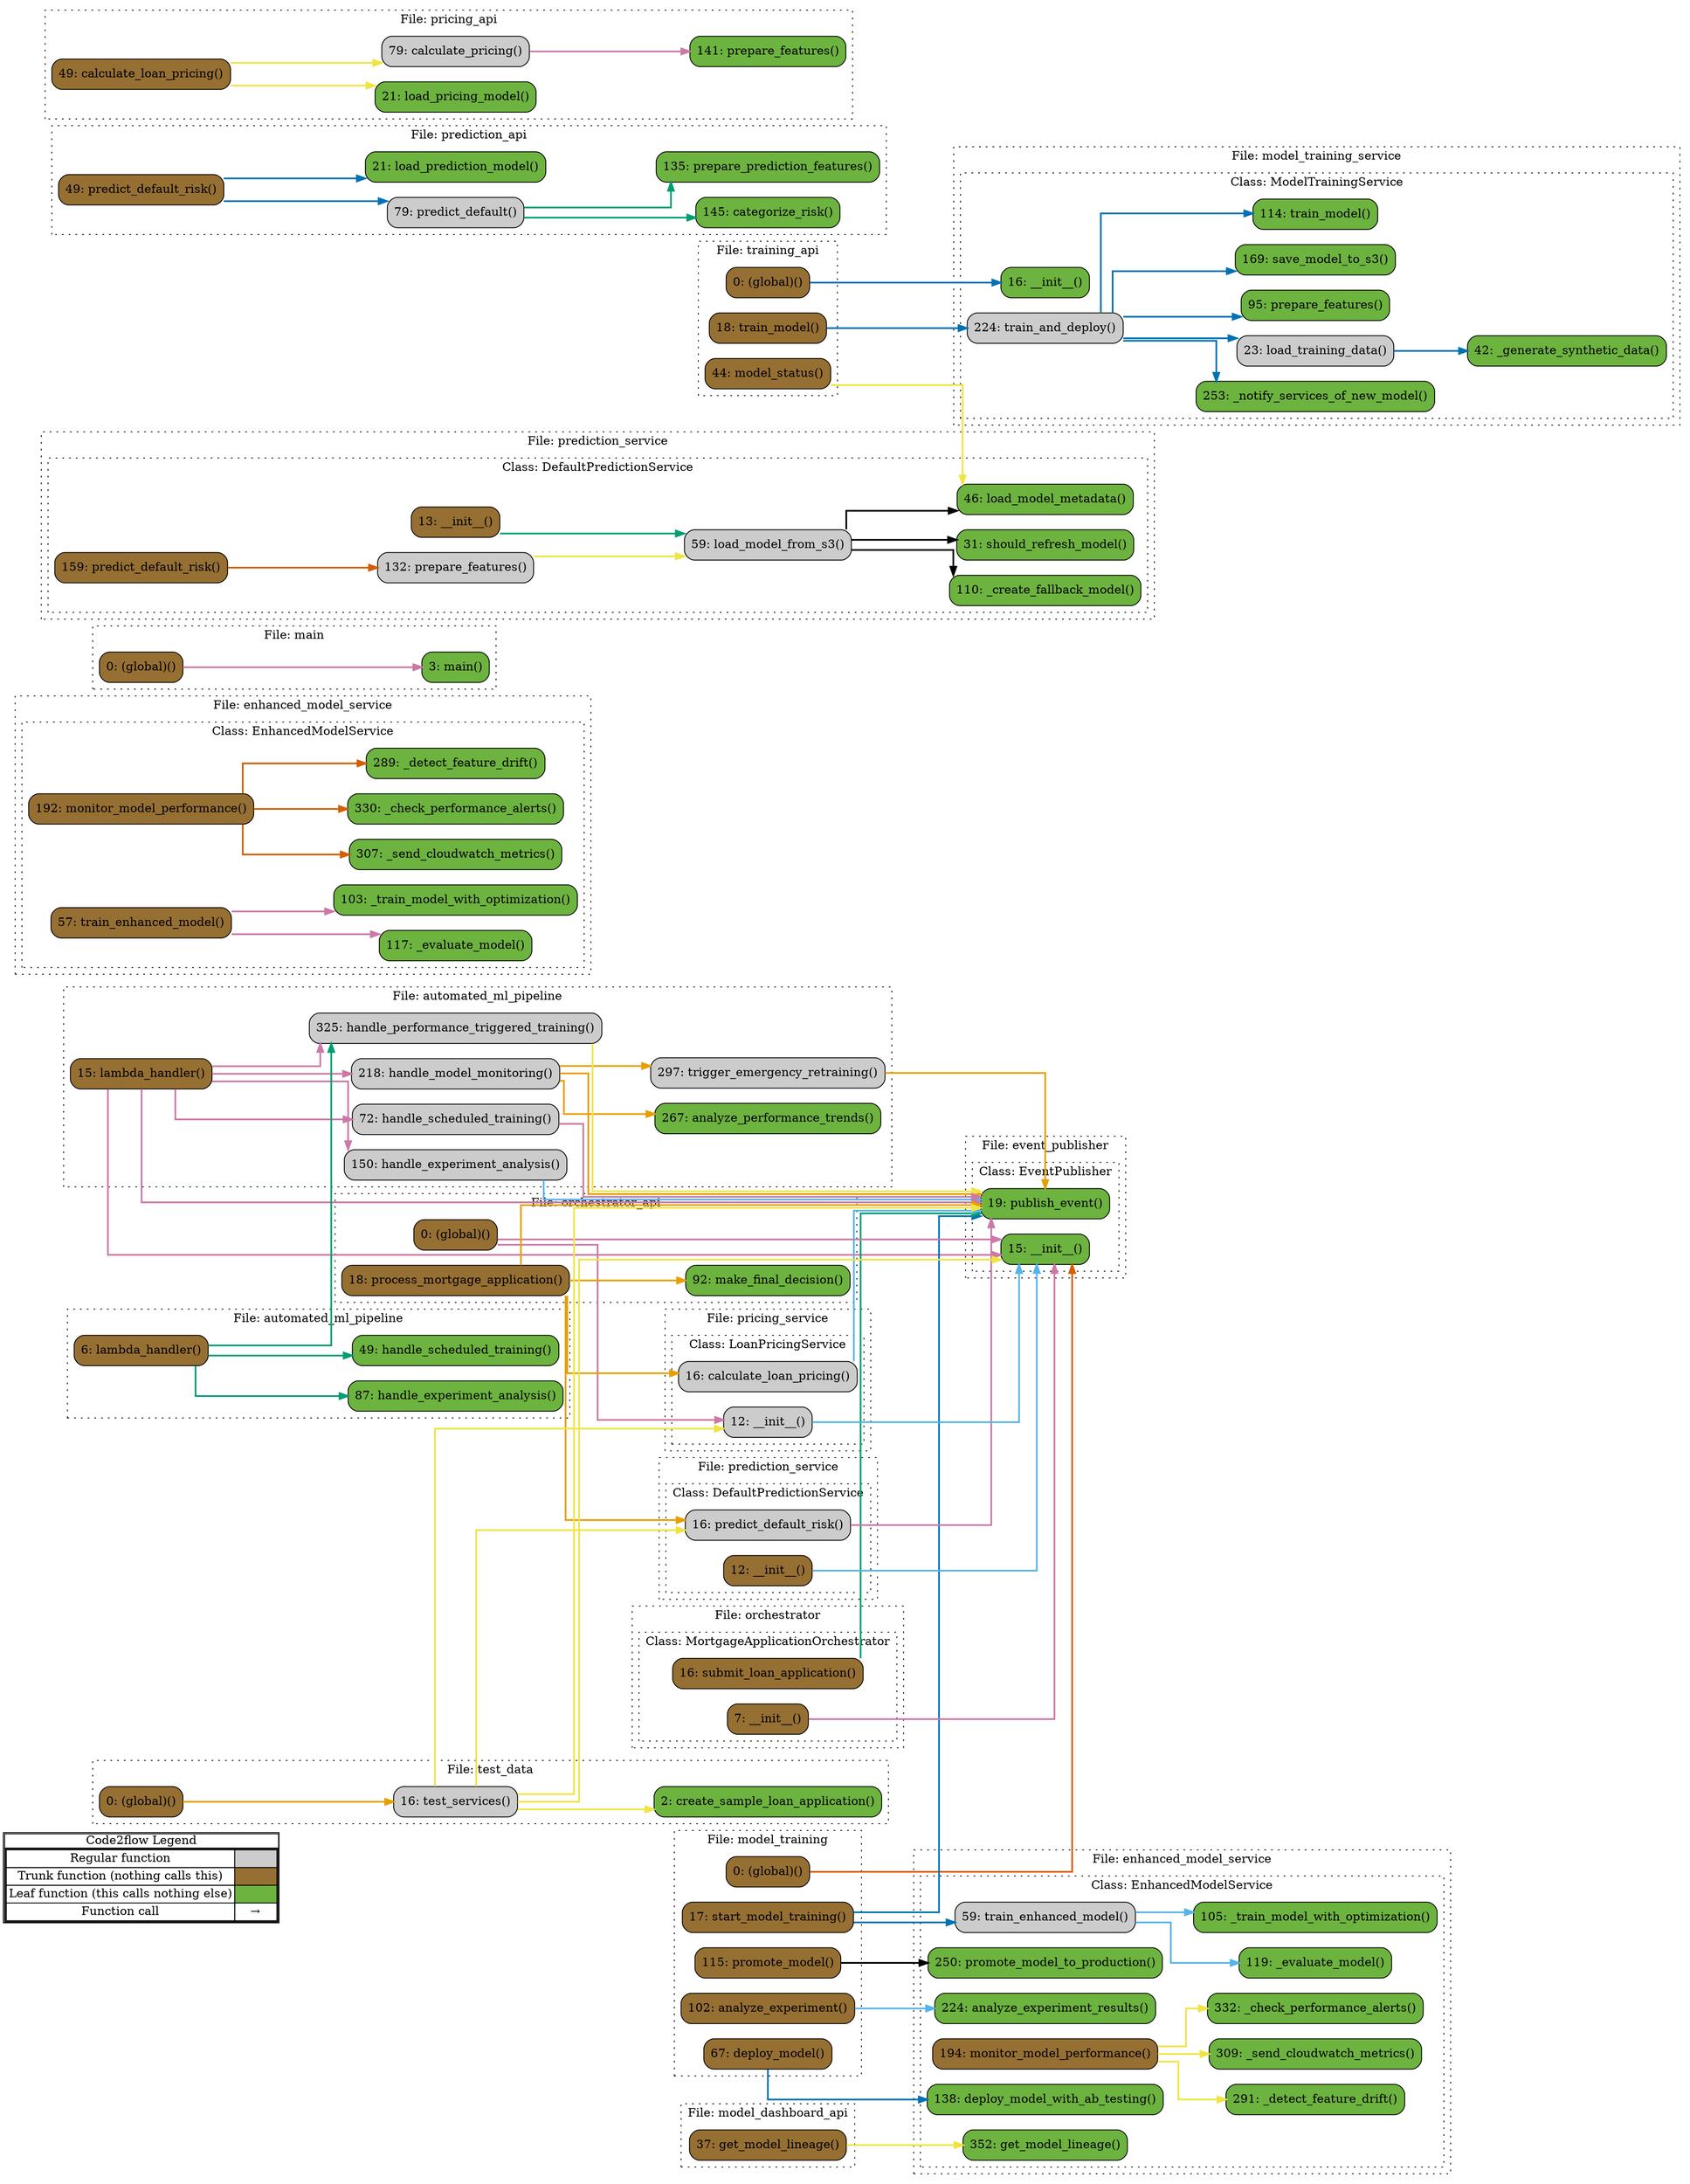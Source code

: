 digraph G {
concentrate=true;
splines="ortho";
rankdir="LR";
subgraph legend{
    rank = min;
    label = "legend";
    Legend [shape=none, margin=0, label = <
        <table cellspacing="0" cellpadding="0" border="1"><tr><td>Code2flow Legend</td></tr><tr><td>
        <table cellspacing="0">
        <tr><td>Regular function</td><td width="50px" bgcolor='#cccccc'></td></tr>
        <tr><td>Trunk function (nothing calls this)</td><td bgcolor='#966F33'></td></tr>
        <tr><td>Leaf function (this calls nothing else)</td><td bgcolor='#6db33f'></td></tr>
        <tr><td>Function call</td><td><font color='black'>&#8594;</font></td></tr>
        </table></td></tr></table>
        >];
}node_15fd0285 [label="267: analyze_performance_trends()" name="automated_ml_pipeline::analyze_performance_trends" shape="rect" style="rounded,filled" fillcolor="#6db33f" ];
node_229a0c12 [label="150: handle_experiment_analysis()" name="automated_ml_pipeline::handle_experiment_analysis" shape="rect" style="rounded,filled" fillcolor="#cccccc" ];
node_02d33e48 [label="87: handle_experiment_analysis()" name="automated_ml_pipeline::handle_experiment_analysis" shape="rect" style="rounded,filled" fillcolor="#6db33f" ];
node_d2ddc391 [label="218: handle_model_monitoring()" name="automated_ml_pipeline::handle_model_monitoring" shape="rect" style="rounded,filled" fillcolor="#cccccc" ];
node_32ed6b04 [label="325: handle_performance_triggered_training()" name="automated_ml_pipeline::handle_performance_triggered_training" shape="rect" style="rounded,filled" fillcolor="#cccccc" ];
node_e60cbf57 [label="72: handle_scheduled_training()" name="automated_ml_pipeline::handle_scheduled_training" shape="rect" style="rounded,filled" fillcolor="#cccccc" ];
node_c2d3703b [label="49: handle_scheduled_training()" name="automated_ml_pipeline::handle_scheduled_training" shape="rect" style="rounded,filled" fillcolor="#6db33f" ];
node_7e683de7 [label="15: lambda_handler()" name="automated_ml_pipeline::lambda_handler" shape="rect" style="rounded,filled" fillcolor="#966F33" ];
node_9fd385d3 [label="6: lambda_handler()" name="automated_ml_pipeline::lambda_handler" shape="rect" style="rounded,filled" fillcolor="#966F33" ];
node_c03195d1 [label="297: trigger_emergency_retraining()" name="automated_ml_pipeline::trigger_emergency_retraining" shape="rect" style="rounded,filled" fillcolor="#cccccc" ];
node_409bee49 [label="332: _check_performance_alerts()" name="enhanced_model_service::EnhancedModelService._check_performance_alerts" shape="rect" style="rounded,filled" fillcolor="#6db33f" ];
node_d1051c16 [label="330: _check_performance_alerts()" name="enhanced_model_service::EnhancedModelService._check_performance_alerts" shape="rect" style="rounded,filled" fillcolor="#6db33f" ];
node_b05541c2 [label="291: _detect_feature_drift()" name="enhanced_model_service::EnhancedModelService._detect_feature_drift" shape="rect" style="rounded,filled" fillcolor="#6db33f" ];
node_8106cd8e [label="289: _detect_feature_drift()" name="enhanced_model_service::EnhancedModelService._detect_feature_drift" shape="rect" style="rounded,filled" fillcolor="#6db33f" ];
node_08ca6cb6 [label="119: _evaluate_model()" name="enhanced_model_service::EnhancedModelService._evaluate_model" shape="rect" style="rounded,filled" fillcolor="#6db33f" ];
node_615da1f6 [label="117: _evaluate_model()" name="enhanced_model_service::EnhancedModelService._evaluate_model" shape="rect" style="rounded,filled" fillcolor="#6db33f" ];
node_f73b38a3 [label="309: _send_cloudwatch_metrics()" name="enhanced_model_service::EnhancedModelService._send_cloudwatch_metrics" shape="rect" style="rounded,filled" fillcolor="#6db33f" ];
node_1570a313 [label="307: _send_cloudwatch_metrics()" name="enhanced_model_service::EnhancedModelService._send_cloudwatch_metrics" shape="rect" style="rounded,filled" fillcolor="#6db33f" ];
node_10632623 [label="105: _train_model_with_optimization()" name="enhanced_model_service::EnhancedModelService._train_model_with_optimization" shape="rect" style="rounded,filled" fillcolor="#6db33f" ];
node_646cac22 [label="103: _train_model_with_optimization()" name="enhanced_model_service::EnhancedModelService._train_model_with_optimization" shape="rect" style="rounded,filled" fillcolor="#6db33f" ];
node_9facb726 [label="224: analyze_experiment_results()" name="enhanced_model_service::EnhancedModelService.analyze_experiment_results" shape="rect" style="rounded,filled" fillcolor="#6db33f" ];
node_b2958db1 [label="138: deploy_model_with_ab_testing()" name="enhanced_model_service::EnhancedModelService.deploy_model_with_ab_testing" shape="rect" style="rounded,filled" fillcolor="#6db33f" ];
node_03c294d0 [label="352: get_model_lineage()" name="enhanced_model_service::EnhancedModelService.get_model_lineage" shape="rect" style="rounded,filled" fillcolor="#6db33f" ];
node_50b83fbe [label="192: monitor_model_performance()" name="enhanced_model_service::EnhancedModelService.monitor_model_performance" shape="rect" style="rounded,filled" fillcolor="#966F33" ];
node_9fac2c0c [label="194: monitor_model_performance()" name="enhanced_model_service::EnhancedModelService.monitor_model_performance" shape="rect" style="rounded,filled" fillcolor="#966F33" ];
node_6959f774 [label="250: promote_model_to_production()" name="enhanced_model_service::EnhancedModelService.promote_model_to_production" shape="rect" style="rounded,filled" fillcolor="#6db33f" ];
node_5fe36577 [label="57: train_enhanced_model()" name="enhanced_model_service::EnhancedModelService.train_enhanced_model" shape="rect" style="rounded,filled" fillcolor="#966F33" ];
node_4f56d6ea [label="59: train_enhanced_model()" name="enhanced_model_service::EnhancedModelService.train_enhanced_model" shape="rect" style="rounded,filled" fillcolor="#cccccc" ];
node_50e1fbb5 [label="15: __init__()" name="event_publisher::EventPublisher.__init__" shape="rect" style="rounded,filled" fillcolor="#6db33f" ];
node_7ac2f4ed [label="19: publish_event()" name="event_publisher::EventPublisher.publish_event" shape="rect" style="rounded,filled" fillcolor="#6db33f" ];
node_2f29fadf [label="0: (global)()" name="main::(global)" shape="rect" style="rounded,filled" fillcolor="#966F33" ];
node_91485cb8 [label="3: main()" name="main::main" shape="rect" style="rounded,filled" fillcolor="#6db33f" ];
node_17a9f424 [label="37: get_model_lineage()" name="model_dashboard_api::get_model_lineage" shape="rect" style="rounded,filled" fillcolor="#966F33" ];
node_91cde22e [label="0: (global)()" name="model_training::(global)" shape="rect" style="rounded,filled" fillcolor="#966F33" ];
node_5076c74a [label="102: analyze_experiment()" name="model_training::analyze_experiment" shape="rect" style="rounded,filled" fillcolor="#966F33" ];
node_1c7b8785 [label="67: deploy_model()" name="model_training::deploy_model" shape="rect" style="rounded,filled" fillcolor="#966F33" ];
node_7bf49798 [label="115: promote_model()" name="model_training::promote_model" shape="rect" style="rounded,filled" fillcolor="#966F33" ];
node_7cc68955 [label="17: start_model_training()" name="model_training::start_model_training" shape="rect" style="rounded,filled" fillcolor="#966F33" ];
node_e9797be5 [label="16: __init__()" name="model_training_service::ModelTrainingService.__init__" shape="rect" style="rounded,filled" fillcolor="#6db33f" ];
node_b9d5efda [label="42: _generate_synthetic_data()" name="model_training_service::ModelTrainingService._generate_synthetic_data" shape="rect" style="rounded,filled" fillcolor="#6db33f" ];
node_554ad1ac [label="253: _notify_services_of_new_model()" name="model_training_service::ModelTrainingService._notify_services_of_new_model" shape="rect" style="rounded,filled" fillcolor="#6db33f" ];
node_a7a07d15 [label="23: load_training_data()" name="model_training_service::ModelTrainingService.load_training_data" shape="rect" style="rounded,filled" fillcolor="#cccccc" ];
node_19f77619 [label="95: prepare_features()" name="model_training_service::ModelTrainingService.prepare_features" shape="rect" style="rounded,filled" fillcolor="#6db33f" ];
node_44c44829 [label="169: save_model_to_s3()" name="model_training_service::ModelTrainingService.save_model_to_s3" shape="rect" style="rounded,filled" fillcolor="#6db33f" ];
node_bcfc397d [label="224: train_and_deploy()" name="model_training_service::ModelTrainingService.train_and_deploy" shape="rect" style="rounded,filled" fillcolor="#cccccc" ];
node_f8af03fc [label="114: train_model()" name="model_training_service::ModelTrainingService.train_model" shape="rect" style="rounded,filled" fillcolor="#6db33f" ];
node_3af2275f [label="7: __init__()" name="orchestrator::MortgageApplicationOrchestrator.__init__" shape="rect" style="rounded,filled" fillcolor="#966F33" ];
node_ac5a4293 [label="16: submit_loan_application()" name="orchestrator::MortgageApplicationOrchestrator.submit_loan_application" shape="rect" style="rounded,filled" fillcolor="#966F33" ];
node_53ceabaf [label="0: (global)()" name="orchestrator_api::(global)" shape="rect" style="rounded,filled" fillcolor="#966F33" ];
node_27559119 [label="92: make_final_decision()" name="orchestrator_api::make_final_decision" shape="rect" style="rounded,filled" fillcolor="#6db33f" ];
node_0be17f09 [label="18: process_mortgage_application()" name="orchestrator_api::process_mortgage_application" shape="rect" style="rounded,filled" fillcolor="#966F33" ];
node_1a5a6285 [label="145: categorize_risk()" name="prediction_api::categorize_risk" shape="rect" style="rounded,filled" fillcolor="#6db33f" ];
node_89abbf4c [label="21: load_prediction_model()" name="prediction_api::load_prediction_model" shape="rect" style="rounded,filled" fillcolor="#6db33f" ];
node_c03874a3 [label="79: predict_default()" name="prediction_api::predict_default" shape="rect" style="rounded,filled" fillcolor="#cccccc" ];
node_1b049add [label="49: predict_default_risk()" name="prediction_api::predict_default_risk" shape="rect" style="rounded,filled" fillcolor="#966F33" ];
node_1fcfc3c0 [label="135: prepare_prediction_features()" name="prediction_api::prepare_prediction_features" shape="rect" style="rounded,filled" fillcolor="#6db33f" ];
node_5fb2b2db [label="13: __init__()" name="prediction_service::DefaultPredictionService.__init__" shape="rect" style="rounded,filled" fillcolor="#966F33" ];
node_be88331a [label="12: __init__()" name="prediction_service::DefaultPredictionService.__init__" shape="rect" style="rounded,filled" fillcolor="#966F33" ];
node_3550baed [label="110: _create_fallback_model()" name="prediction_service::DefaultPredictionService._create_fallback_model" shape="rect" style="rounded,filled" fillcolor="#6db33f" ];
node_bac74878 [label="59: load_model_from_s3()" name="prediction_service::DefaultPredictionService.load_model_from_s3" shape="rect" style="rounded,filled" fillcolor="#cccccc" ];
node_5ee18f51 [label="46: load_model_metadata()" name="prediction_service::DefaultPredictionService.load_model_metadata" shape="rect" style="rounded,filled" fillcolor="#6db33f" ];
node_0414898e [label="159: predict_default_risk()" name="prediction_service::DefaultPredictionService.predict_default_risk" shape="rect" style="rounded,filled" fillcolor="#966F33" ];
node_91eb842f [label="16: predict_default_risk()" name="prediction_service::DefaultPredictionService.predict_default_risk" shape="rect" style="rounded,filled" fillcolor="#cccccc" ];
node_98040b94 [label="132: prepare_features()" name="prediction_service::DefaultPredictionService.prepare_features" shape="rect" style="rounded,filled" fillcolor="#cccccc" ];
node_d80a8548 [label="31: should_refresh_model()" name="prediction_service::DefaultPredictionService.should_refresh_model" shape="rect" style="rounded,filled" fillcolor="#6db33f" ];
node_7b4656ac [label="49: calculate_loan_pricing()" name="pricing_api::calculate_loan_pricing" shape="rect" style="rounded,filled" fillcolor="#966F33" ];
node_77b78637 [label="79: calculate_pricing()" name="pricing_api::calculate_pricing" shape="rect" style="rounded,filled" fillcolor="#cccccc" ];
node_c9e6dc6f [label="21: load_pricing_model()" name="pricing_api::load_pricing_model" shape="rect" style="rounded,filled" fillcolor="#6db33f" ];
node_408bfc4e [label="141: prepare_features()" name="pricing_api::prepare_features" shape="rect" style="rounded,filled" fillcolor="#6db33f" ];
node_24f75462 [label="12: __init__()" name="pricing_service::LoanPricingService.__init__" shape="rect" style="rounded,filled" fillcolor="#cccccc" ];
node_bdd0a5ca [label="16: calculate_loan_pricing()" name="pricing_service::LoanPricingService.calculate_loan_pricing" shape="rect" style="rounded,filled" fillcolor="#cccccc" ];
node_4de71121 [label="0: (global)()" name="test_data::(global)" shape="rect" style="rounded,filled" fillcolor="#966F33" ];
node_5763b9d0 [label="2: create_sample_loan_application()" name="test_data::create_sample_loan_application" shape="rect" style="rounded,filled" fillcolor="#6db33f" ];
node_bf09c57c [label="16: test_services()" name="test_data::test_services" shape="rect" style="rounded,filled" fillcolor="#cccccc" ];
node_b859ef35 [label="0: (global)()" name="training_api::(global)" shape="rect" style="rounded,filled" fillcolor="#966F33" ];
node_798349fc [label="44: model_status()" name="training_api::model_status" shape="rect" style="rounded,filled" fillcolor="#966F33" ];
node_4c2b1f0d [label="18: train_model()" name="training_api::train_model" shape="rect" style="rounded,filled" fillcolor="#966F33" ];
node_229a0c12 -> node_7ac2f4ed [color="#56B4E9" penwidth="2"];
node_229a0c12 -> node_7ac2f4ed [color="#56B4E9" penwidth="2"];
node_d2ddc391 -> node_15fd0285 [color="#E69F00" penwidth="2"];
node_d2ddc391 -> node_c03195d1 [color="#E69F00" penwidth="2"];
node_d2ddc391 -> node_7ac2f4ed [color="#E69F00" penwidth="2"];
node_32ed6b04 -> node_7ac2f4ed [color="#F0E442" penwidth="2"];
node_e60cbf57 -> node_7ac2f4ed [color="#CC79A7" penwidth="2"];
node_e60cbf57 -> node_7ac2f4ed [color="#CC79A7" penwidth="2"];
node_7e683de7 -> node_229a0c12 [color="#CC79A7" penwidth="2"];
node_7e683de7 -> node_d2ddc391 [color="#CC79A7" penwidth="2"];
node_7e683de7 -> node_32ed6b04 [color="#CC79A7" penwidth="2"];
node_7e683de7 -> node_e60cbf57 [color="#CC79A7" penwidth="2"];
node_7e683de7 -> node_50e1fbb5 [color="#CC79A7" penwidth="2"];
node_7e683de7 -> node_7ac2f4ed [color="#CC79A7" penwidth="2"];
node_9fd385d3 -> node_02d33e48 [color="#009E73" penwidth="2"];
node_9fd385d3 -> node_32ed6b04 [color="#009E73" penwidth="2"];
node_9fd385d3 -> node_c2d3703b [color="#009E73" penwidth="2"];
node_c03195d1 -> node_7ac2f4ed [color="#E69F00" penwidth="2"];
node_50b83fbe -> node_d1051c16 [color="#D55E00" penwidth="2"];
node_50b83fbe -> node_8106cd8e [color="#D55E00" penwidth="2"];
node_50b83fbe -> node_1570a313 [color="#D55E00" penwidth="2"];
node_9fac2c0c -> node_409bee49 [color="#F0E442" penwidth="2"];
node_9fac2c0c -> node_b05541c2 [color="#F0E442" penwidth="2"];
node_9fac2c0c -> node_f73b38a3 [color="#F0E442" penwidth="2"];
node_5fe36577 -> node_615da1f6 [color="#CC79A7" penwidth="2"];
node_5fe36577 -> node_646cac22 [color="#CC79A7" penwidth="2"];
node_4f56d6ea -> node_08ca6cb6 [color="#56B4E9" penwidth="2"];
node_4f56d6ea -> node_10632623 [color="#56B4E9" penwidth="2"];
node_2f29fadf -> node_91485cb8 [color="#CC79A7" penwidth="2"];
node_17a9f424 -> node_03c294d0 [color="#F0E442" penwidth="2"];
node_91cde22e -> node_50e1fbb5 [color="#D55E00" penwidth="2"];
node_5076c74a -> node_9facb726 [color="#56B4E9" penwidth="2"];
node_1c7b8785 -> node_b2958db1 [color="#0072B2" penwidth="2"];
node_7bf49798 -> node_6959f774 [color="#000000" penwidth="2"];
node_7cc68955 -> node_4f56d6ea [color="#0072B2" penwidth="2"];
node_7cc68955 -> node_7ac2f4ed [color="#0072B2" penwidth="2"];
node_a7a07d15 -> node_b9d5efda [color="#0072B2" penwidth="2"];
node_bcfc397d -> node_554ad1ac [color="#0072B2" penwidth="2"];
node_bcfc397d -> node_a7a07d15 [color="#0072B2" penwidth="2"];
node_bcfc397d -> node_19f77619 [color="#0072B2" penwidth="2"];
node_bcfc397d -> node_44c44829 [color="#0072B2" penwidth="2"];
node_bcfc397d -> node_f8af03fc [color="#0072B2" penwidth="2"];
node_3af2275f -> node_50e1fbb5 [color="#CC79A7" penwidth="2"];
node_ac5a4293 -> node_7ac2f4ed [color="#009E73" penwidth="2"];
node_53ceabaf -> node_50e1fbb5 [color="#CC79A7" penwidth="2"];
node_53ceabaf -> node_24f75462 [color="#CC79A7" penwidth="2"];
node_0be17f09 -> node_7ac2f4ed [color="#E69F00" penwidth="2"];
node_0be17f09 -> node_27559119 [color="#E69F00" penwidth="2"];
node_0be17f09 -> node_91eb842f [color="#E69F00" penwidth="2"];
node_0be17f09 -> node_bdd0a5ca [color="#E69F00" penwidth="2"];
node_c03874a3 -> node_1a5a6285 [color="#009E73" penwidth="2"];
node_c03874a3 -> node_1a5a6285 [color="#009E73" penwidth="2"];
node_c03874a3 -> node_1fcfc3c0 [color="#009E73" penwidth="2"];
node_1b049add -> node_89abbf4c [color="#0072B2" penwidth="2"];
node_1b049add -> node_c03874a3 [color="#0072B2" penwidth="2"];
node_5fb2b2db -> node_bac74878 [color="#009E73" penwidth="2"];
node_be88331a -> node_50e1fbb5 [color="#56B4E9" penwidth="2"];
node_bac74878 -> node_3550baed [color="#000000" penwidth="2"];
node_bac74878 -> node_5ee18f51 [color="#000000" penwidth="2"];
node_bac74878 -> node_d80a8548 [color="#000000" penwidth="2"];
node_0414898e -> node_98040b94 [color="#D55E00" penwidth="2"];
node_91eb842f -> node_7ac2f4ed [color="#CC79A7" penwidth="2"];
node_98040b94 -> node_bac74878 [color="#F0E442" penwidth="2"];
node_7b4656ac -> node_77b78637 [color="#F0E442" penwidth="2"];
node_7b4656ac -> node_c9e6dc6f [color="#F0E442" penwidth="2"];
node_77b78637 -> node_408bfc4e [color="#CC79A7" penwidth="2"];
node_24f75462 -> node_50e1fbb5 [color="#56B4E9" penwidth="2"];
node_bdd0a5ca -> node_7ac2f4ed [color="#56B4E9" penwidth="2"];
node_4de71121 -> node_bf09c57c [color="#E69F00" penwidth="2"];
node_bf09c57c -> node_50e1fbb5 [color="#F0E442" penwidth="2"];
node_bf09c57c -> node_7ac2f4ed [color="#F0E442" penwidth="2"];
node_bf09c57c -> node_91eb842f [color="#F0E442" penwidth="2"];
node_bf09c57c -> node_24f75462 [color="#F0E442" penwidth="2"];
node_bf09c57c -> node_5763b9d0 [color="#F0E442" penwidth="2"];
node_b859ef35 -> node_e9797be5 [color="#0072B2" penwidth="2"];
node_798349fc -> node_5ee18f51 [color="#F0E442" penwidth="2"];
node_4c2b1f0d -> node_bcfc397d [color="#0072B2" penwidth="2"];
subgraph cluster_f24f625b {
    node_7e683de7 node_e60cbf57 node_229a0c12 node_d2ddc391 node_15fd0285 node_c03195d1 node_32ed6b04;
    label="File: automated_ml_pipeline";
    name="automated_ml_pipeline";
    style="filled";
    graph[style=dotted];
};
subgraph cluster_d4182551 {
    node_9fd385d3 node_c2d3703b node_02d33e48;
    label="File: automated_ml_pipeline";
    name="automated_ml_pipeline";
    style="filled";
    graph[style=dotted];
};
subgraph cluster_0e0df7de {
    label="File: enhanced_model_service";
    name="enhanced_model_service";
    style="filled";
    graph[style=dotted];
    subgraph cluster_0558016d {
        node_5fe36577 node_646cac22 node_615da1f6 node_50b83fbe node_8106cd8e node_1570a313 node_d1051c16;
        label="Class: EnhancedModelService";
        name="EnhancedModelService";
        style="filled";
        graph[style=dotted];
    };
};
subgraph cluster_791409ae {
    label="File: enhanced_model_service";
    name="enhanced_model_service";
    style="filled";
    graph[style=dotted];
    subgraph cluster_30dbce6e {
        node_4f56d6ea node_10632623 node_08ca6cb6 node_b2958db1 node_9fac2c0c node_9facb726 node_6959f774 node_b05541c2 node_f73b38a3 node_409bee49 node_03c294d0;
        label="Class: EnhancedModelService";
        name="EnhancedModelService";
        style="filled";
        graph[style=dotted];
    };
};
subgraph cluster_f4f5643a {
    label="File: event_publisher";
    name="event_publisher";
    style="filled";
    graph[style=dotted];
    subgraph cluster_f7c240dc {
        node_50e1fbb5 node_7ac2f4ed;
        label="Class: EventPublisher";
        name="EventPublisher";
        style="filled";
        graph[style=dotted];
    };
};
subgraph cluster_50dc3a41 {
    node_91485cb8 node_2f29fadf;
    label="File: main";
    name="main";
    style="filled";
    graph[style=dotted];
};
subgraph cluster_31f8a458 {
    node_17a9f424;
    label="File: model_dashboard_api";
    name="model_dashboard_api";
    style="filled";
    graph[style=dotted];
};
subgraph cluster_ba9f44db {
    node_7cc68955 node_1c7b8785 node_5076c74a node_7bf49798 node_91cde22e;
    label="File: model_training";
    name="model_training";
    style="filled";
    graph[style=dotted];
};
subgraph cluster_c06c69a1 {
    label="File: model_training_service";
    name="model_training_service";
    style="filled";
    graph[style=dotted];
    subgraph cluster_4389d9fd {
        node_e9797be5 node_a7a07d15 node_b9d5efda node_19f77619 node_f8af03fc node_44c44829 node_bcfc397d node_554ad1ac;
        label="Class: ModelTrainingService";
        name="ModelTrainingService";
        style="filled";
        graph[style=dotted];
    };
};
subgraph cluster_a18718c2 {
    label="File: orchestrator";
    name="orchestrator";
    style="filled";
    graph[style=dotted];
    subgraph cluster_4be6ff43 {
        node_3af2275f node_ac5a4293;
        label="Class: MortgageApplicationOrchestrator";
        name="MortgageApplicationOrchestrator";
        style="filled";
        graph[style=dotted];
    };
};
subgraph cluster_d9cee423 {
    node_0be17f09 node_27559119 node_53ceabaf;
    label="File: orchestrator_api";
    name="orchestrator_api";
    style="filled";
    graph[style=dotted];
};
subgraph cluster_3708adb9 {
    node_89abbf4c node_1b049add node_c03874a3 node_1fcfc3c0 node_1a5a6285;
    label="File: prediction_api";
    name="prediction_api";
    style="filled";
    graph[style=dotted];
};
subgraph cluster_af406378 {
    label="File: prediction_service";
    name="prediction_service";
    style="filled";
    graph[style=dotted];
    subgraph cluster_e0e2384e {
        node_5fb2b2db node_d80a8548 node_5ee18f51 node_bac74878 node_3550baed node_98040b94 node_0414898e;
        label="Class: DefaultPredictionService";
        name="DefaultPredictionService";
        style="filled";
        graph[style=dotted];
    };
};
subgraph cluster_029a88b1 {
    label="File: prediction_service";
    name="prediction_service";
    style="filled";
    graph[style=dotted];
    subgraph cluster_b69fbd2c {
        node_be88331a node_91eb842f;
        label="Class: DefaultPredictionService";
        name="DefaultPredictionService";
        style="filled";
        graph[style=dotted];
    };
};
subgraph cluster_812073e9 {
    node_c9e6dc6f node_7b4656ac node_77b78637 node_408bfc4e;
    label="File: pricing_api";
    name="pricing_api";
    style="filled";
    graph[style=dotted];
};
subgraph cluster_186d4728 {
    label="File: pricing_service";
    name="pricing_service";
    style="filled";
    graph[style=dotted];
    subgraph cluster_4723ce65 {
        node_24f75462 node_bdd0a5ca;
        label="Class: LoanPricingService";
        name="LoanPricingService";
        style="filled";
        graph[style=dotted];
    };
};
subgraph cluster_c59b27af {
    node_5763b9d0 node_bf09c57c node_4de71121;
    label="File: test_data";
    name="test_data";
    style="filled";
    graph[style=dotted];
};
subgraph cluster_0f5d4e49 {
    node_4c2b1f0d node_798349fc node_b859ef35;
    label="File: training_api";
    name="training_api";
    style="filled";
    graph[style=dotted];
};
}
